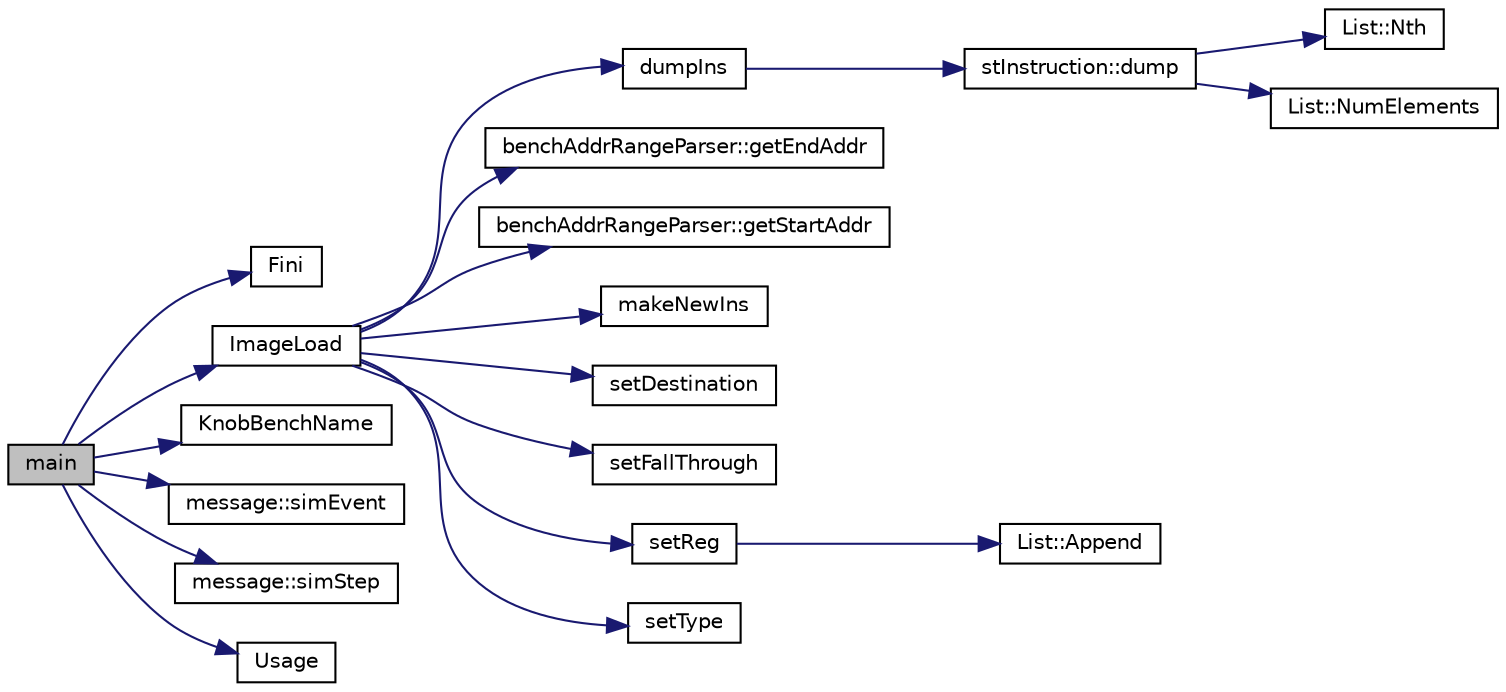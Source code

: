 digraph G
{
  edge [fontname="Helvetica",fontsize="10",labelfontname="Helvetica",labelfontsize="10"];
  node [fontname="Helvetica",fontsize="10",shape=record];
  rankdir=LR;
  Node1 [label="main",height=0.2,width=0.4,color="black", fillcolor="grey75", style="filled" fontcolor="black"];
  Node1 -> Node2 [color="midnightblue",fontsize="10",style="solid",fontname="Helvetica"];
  Node2 [label="Fini",height=0.2,width=0.4,color="black", fillcolor="white", style="filled",URL="$binaryTranslator_2frontend_2parser_8cpp.html#aa61669c70de306a0ba47bf5878b9f806"];
  Node1 -> Node3 [color="midnightblue",fontsize="10",style="solid",fontname="Helvetica"];
  Node3 [label="ImageLoad",height=0.2,width=0.4,color="black", fillcolor="white", style="filled",URL="$binaryTranslator_2frontend_2parser_8cpp.html#a781d53cb9e89bf1aba9c52d094c4ead8"];
  Node3 -> Node4 [color="midnightblue",fontsize="10",style="solid",fontname="Helvetica"];
  Node4 [label="dumpIns",height=0.2,width=0.4,color="black", fillcolor="white", style="filled",URL="$binaryTranslator_2frontend_2parser_8cpp.html#aa89073dbc41968bdf1c71da9badeb209"];
  Node4 -> Node5 [color="midnightblue",fontsize="10",style="solid",fontname="Helvetica"];
  Node5 [label="stInstruction::dump",height=0.2,width=0.4,color="black", fillcolor="white", style="filled",URL="$classstInstruction.html#a8c37afc823738a1e5a98126ed5a3e096"];
  Node5 -> Node6 [color="midnightblue",fontsize="10",style="solid",fontname="Helvetica"];
  Node6 [label="List::Nth",height=0.2,width=0.4,color="black", fillcolor="white", style="filled",URL="$classList.html#a5eb964816de33c85e1d46658ddf8c6c4"];
  Node5 -> Node7 [color="midnightblue",fontsize="10",style="solid",fontname="Helvetica"];
  Node7 [label="List::NumElements",height=0.2,width=0.4,color="black", fillcolor="white", style="filled",URL="$classList.html#ac2e9d50f703b01bf643fa6ce50837c26"];
  Node3 -> Node8 [color="midnightblue",fontsize="10",style="solid",fontname="Helvetica"];
  Node8 [label="benchAddrRangeParser::getEndAddr",height=0.2,width=0.4,color="black", fillcolor="white", style="filled",URL="$classbenchAddrRangeParser.html#ade3cc31638e192a39a0bc8e42c94e43b"];
  Node3 -> Node9 [color="midnightblue",fontsize="10",style="solid",fontname="Helvetica"];
  Node9 [label="benchAddrRangeParser::getStartAddr",height=0.2,width=0.4,color="black", fillcolor="white", style="filled",URL="$classbenchAddrRangeParser.html#a8199272dc46c90af9da56765c4902926"];
  Node3 -> Node10 [color="midnightblue",fontsize="10",style="solid",fontname="Helvetica"];
  Node10 [label="makeNewIns",height=0.2,width=0.4,color="black", fillcolor="white", style="filled",URL="$binaryTranslator_2frontend_2parser_8cpp.html#a37f9b9ca0fb71c0e48095eada9decfdb"];
  Node3 -> Node11 [color="midnightblue",fontsize="10",style="solid",fontname="Helvetica"];
  Node11 [label="setDestination",height=0.2,width=0.4,color="black", fillcolor="white", style="filled",URL="$binaryTranslator_2frontend_2parser_8cpp.html#a59f80b574c4a14e0fbf9703442582f49"];
  Node3 -> Node12 [color="midnightblue",fontsize="10",style="solid",fontname="Helvetica"];
  Node12 [label="setFallThrough",height=0.2,width=0.4,color="black", fillcolor="white", style="filled",URL="$binaryTranslator_2frontend_2parser_8cpp.html#a222f3d3ed6c8963f32c2c581aebfd429"];
  Node3 -> Node13 [color="midnightblue",fontsize="10",style="solid",fontname="Helvetica"];
  Node13 [label="setReg",height=0.2,width=0.4,color="black", fillcolor="white", style="filled",URL="$binaryTranslator_2frontend_2parser_8cpp.html#afece89e0bb8014ad8f7748c1c1256f76"];
  Node13 -> Node14 [color="midnightblue",fontsize="10",style="solid",fontname="Helvetica"];
  Node14 [label="List::Append",height=0.2,width=0.4,color="black", fillcolor="white", style="filled",URL="$classList.html#a473190098e38206d0125b0737245e613"];
  Node3 -> Node15 [color="midnightblue",fontsize="10",style="solid",fontname="Helvetica"];
  Node15 [label="setType",height=0.2,width=0.4,color="black", fillcolor="white", style="filled",URL="$binaryTranslator_2frontend_2parser_8cpp.html#af3289249552a1470203b0101341ecc73"];
  Node1 -> Node16 [color="midnightblue",fontsize="10",style="solid",fontname="Helvetica"];
  Node16 [label="KnobBenchName",height=0.2,width=0.4,color="black", fillcolor="white", style="filled",URL="$binaryTranslator_2frontend_2parser_8cpp.html#a96d7d48ed562cf919945d14a3feda762"];
  Node1 -> Node17 [color="midnightblue",fontsize="10",style="solid",fontname="Helvetica"];
  Node17 [label="message::simEvent",height=0.2,width=0.4,color="black", fillcolor="white", style="filled",URL="$classmessage.html#a8a9e32e26d42eb7a2a17e091d0d1cb29"];
  Node1 -> Node18 [color="midnightblue",fontsize="10",style="solid",fontname="Helvetica"];
  Node18 [label="message::simStep",height=0.2,width=0.4,color="black", fillcolor="white", style="filled",URL="$classmessage.html#a39109936b8ee8b1fd569cf1212c15aeb"];
  Node1 -> Node19 [color="midnightblue",fontsize="10",style="solid",fontname="Helvetica"];
  Node19 [label="Usage",height=0.2,width=0.4,color="black", fillcolor="white", style="filled",URL="$binaryTranslator_2frontend_2parser_8cpp.html#a9c89b15666dec97b4af91ba247b6a230"];
}
